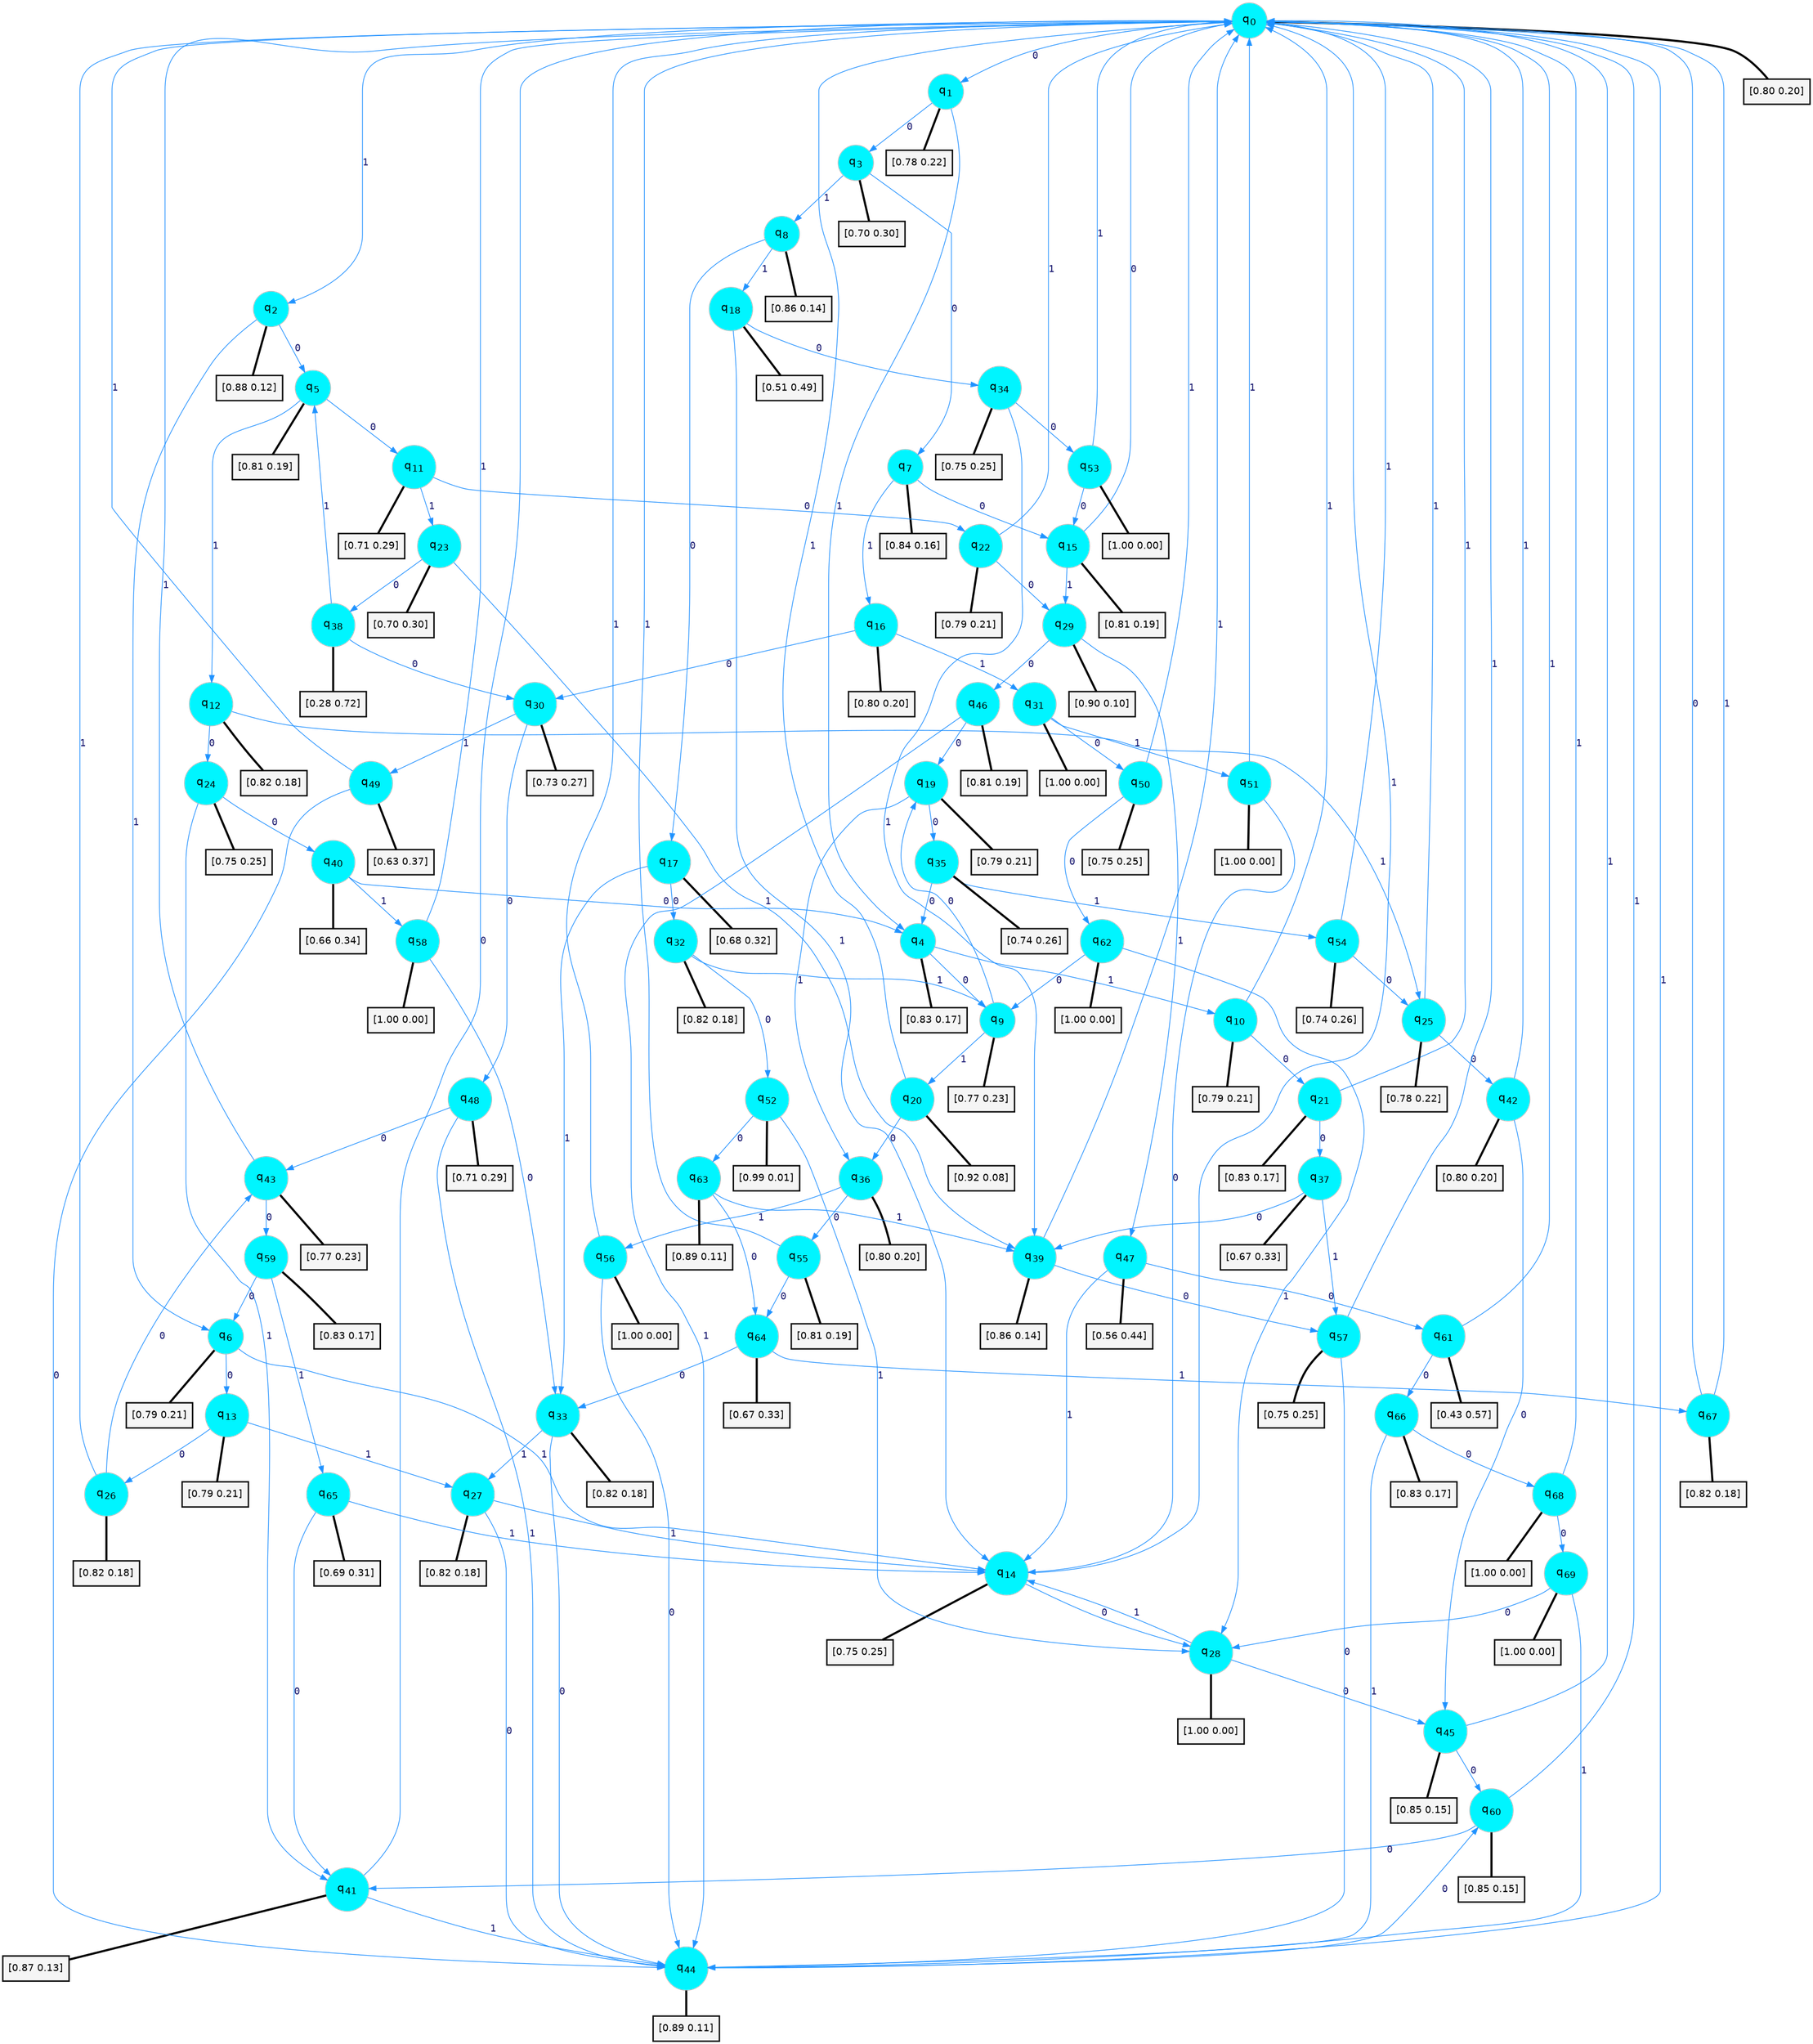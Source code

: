 digraph G {
graph [
bgcolor=transparent, dpi=300, rankdir=TD, size="40,25"];
node [
color=gray, fillcolor=turquoise1, fontcolor=black, fontname=Helvetica, fontsize=16, fontweight=bold, shape=circle, style=filled];
edge [
arrowsize=1, color=dodgerblue1, fontcolor=midnightblue, fontname=courier, fontweight=bold, penwidth=1, style=solid, weight=20];
0[label=<q<SUB>0</SUB>>];
1[label=<q<SUB>1</SUB>>];
2[label=<q<SUB>2</SUB>>];
3[label=<q<SUB>3</SUB>>];
4[label=<q<SUB>4</SUB>>];
5[label=<q<SUB>5</SUB>>];
6[label=<q<SUB>6</SUB>>];
7[label=<q<SUB>7</SUB>>];
8[label=<q<SUB>8</SUB>>];
9[label=<q<SUB>9</SUB>>];
10[label=<q<SUB>10</SUB>>];
11[label=<q<SUB>11</SUB>>];
12[label=<q<SUB>12</SUB>>];
13[label=<q<SUB>13</SUB>>];
14[label=<q<SUB>14</SUB>>];
15[label=<q<SUB>15</SUB>>];
16[label=<q<SUB>16</SUB>>];
17[label=<q<SUB>17</SUB>>];
18[label=<q<SUB>18</SUB>>];
19[label=<q<SUB>19</SUB>>];
20[label=<q<SUB>20</SUB>>];
21[label=<q<SUB>21</SUB>>];
22[label=<q<SUB>22</SUB>>];
23[label=<q<SUB>23</SUB>>];
24[label=<q<SUB>24</SUB>>];
25[label=<q<SUB>25</SUB>>];
26[label=<q<SUB>26</SUB>>];
27[label=<q<SUB>27</SUB>>];
28[label=<q<SUB>28</SUB>>];
29[label=<q<SUB>29</SUB>>];
30[label=<q<SUB>30</SUB>>];
31[label=<q<SUB>31</SUB>>];
32[label=<q<SUB>32</SUB>>];
33[label=<q<SUB>33</SUB>>];
34[label=<q<SUB>34</SUB>>];
35[label=<q<SUB>35</SUB>>];
36[label=<q<SUB>36</SUB>>];
37[label=<q<SUB>37</SUB>>];
38[label=<q<SUB>38</SUB>>];
39[label=<q<SUB>39</SUB>>];
40[label=<q<SUB>40</SUB>>];
41[label=<q<SUB>41</SUB>>];
42[label=<q<SUB>42</SUB>>];
43[label=<q<SUB>43</SUB>>];
44[label=<q<SUB>44</SUB>>];
45[label=<q<SUB>45</SUB>>];
46[label=<q<SUB>46</SUB>>];
47[label=<q<SUB>47</SUB>>];
48[label=<q<SUB>48</SUB>>];
49[label=<q<SUB>49</SUB>>];
50[label=<q<SUB>50</SUB>>];
51[label=<q<SUB>51</SUB>>];
52[label=<q<SUB>52</SUB>>];
53[label=<q<SUB>53</SUB>>];
54[label=<q<SUB>54</SUB>>];
55[label=<q<SUB>55</SUB>>];
56[label=<q<SUB>56</SUB>>];
57[label=<q<SUB>57</SUB>>];
58[label=<q<SUB>58</SUB>>];
59[label=<q<SUB>59</SUB>>];
60[label=<q<SUB>60</SUB>>];
61[label=<q<SUB>61</SUB>>];
62[label=<q<SUB>62</SUB>>];
63[label=<q<SUB>63</SUB>>];
64[label=<q<SUB>64</SUB>>];
65[label=<q<SUB>65</SUB>>];
66[label=<q<SUB>66</SUB>>];
67[label=<q<SUB>67</SUB>>];
68[label=<q<SUB>68</SUB>>];
69[label=<q<SUB>69</SUB>>];
70[label="[0.80 0.20]", shape=box,fontcolor=black, fontname=Helvetica, fontsize=14, penwidth=2, fillcolor=whitesmoke,color=black];
71[label="[0.78 0.22]", shape=box,fontcolor=black, fontname=Helvetica, fontsize=14, penwidth=2, fillcolor=whitesmoke,color=black];
72[label="[0.88 0.12]", shape=box,fontcolor=black, fontname=Helvetica, fontsize=14, penwidth=2, fillcolor=whitesmoke,color=black];
73[label="[0.70 0.30]", shape=box,fontcolor=black, fontname=Helvetica, fontsize=14, penwidth=2, fillcolor=whitesmoke,color=black];
74[label="[0.83 0.17]", shape=box,fontcolor=black, fontname=Helvetica, fontsize=14, penwidth=2, fillcolor=whitesmoke,color=black];
75[label="[0.81 0.19]", shape=box,fontcolor=black, fontname=Helvetica, fontsize=14, penwidth=2, fillcolor=whitesmoke,color=black];
76[label="[0.79 0.21]", shape=box,fontcolor=black, fontname=Helvetica, fontsize=14, penwidth=2, fillcolor=whitesmoke,color=black];
77[label="[0.84 0.16]", shape=box,fontcolor=black, fontname=Helvetica, fontsize=14, penwidth=2, fillcolor=whitesmoke,color=black];
78[label="[0.86 0.14]", shape=box,fontcolor=black, fontname=Helvetica, fontsize=14, penwidth=2, fillcolor=whitesmoke,color=black];
79[label="[0.77 0.23]", shape=box,fontcolor=black, fontname=Helvetica, fontsize=14, penwidth=2, fillcolor=whitesmoke,color=black];
80[label="[0.79 0.21]", shape=box,fontcolor=black, fontname=Helvetica, fontsize=14, penwidth=2, fillcolor=whitesmoke,color=black];
81[label="[0.71 0.29]", shape=box,fontcolor=black, fontname=Helvetica, fontsize=14, penwidth=2, fillcolor=whitesmoke,color=black];
82[label="[0.82 0.18]", shape=box,fontcolor=black, fontname=Helvetica, fontsize=14, penwidth=2, fillcolor=whitesmoke,color=black];
83[label="[0.79 0.21]", shape=box,fontcolor=black, fontname=Helvetica, fontsize=14, penwidth=2, fillcolor=whitesmoke,color=black];
84[label="[0.75 0.25]", shape=box,fontcolor=black, fontname=Helvetica, fontsize=14, penwidth=2, fillcolor=whitesmoke,color=black];
85[label="[0.81 0.19]", shape=box,fontcolor=black, fontname=Helvetica, fontsize=14, penwidth=2, fillcolor=whitesmoke,color=black];
86[label="[0.80 0.20]", shape=box,fontcolor=black, fontname=Helvetica, fontsize=14, penwidth=2, fillcolor=whitesmoke,color=black];
87[label="[0.68 0.32]", shape=box,fontcolor=black, fontname=Helvetica, fontsize=14, penwidth=2, fillcolor=whitesmoke,color=black];
88[label="[0.51 0.49]", shape=box,fontcolor=black, fontname=Helvetica, fontsize=14, penwidth=2, fillcolor=whitesmoke,color=black];
89[label="[0.79 0.21]", shape=box,fontcolor=black, fontname=Helvetica, fontsize=14, penwidth=2, fillcolor=whitesmoke,color=black];
90[label="[0.92 0.08]", shape=box,fontcolor=black, fontname=Helvetica, fontsize=14, penwidth=2, fillcolor=whitesmoke,color=black];
91[label="[0.83 0.17]", shape=box,fontcolor=black, fontname=Helvetica, fontsize=14, penwidth=2, fillcolor=whitesmoke,color=black];
92[label="[0.79 0.21]", shape=box,fontcolor=black, fontname=Helvetica, fontsize=14, penwidth=2, fillcolor=whitesmoke,color=black];
93[label="[0.70 0.30]", shape=box,fontcolor=black, fontname=Helvetica, fontsize=14, penwidth=2, fillcolor=whitesmoke,color=black];
94[label="[0.75 0.25]", shape=box,fontcolor=black, fontname=Helvetica, fontsize=14, penwidth=2, fillcolor=whitesmoke,color=black];
95[label="[0.78 0.22]", shape=box,fontcolor=black, fontname=Helvetica, fontsize=14, penwidth=2, fillcolor=whitesmoke,color=black];
96[label="[0.82 0.18]", shape=box,fontcolor=black, fontname=Helvetica, fontsize=14, penwidth=2, fillcolor=whitesmoke,color=black];
97[label="[0.82 0.18]", shape=box,fontcolor=black, fontname=Helvetica, fontsize=14, penwidth=2, fillcolor=whitesmoke,color=black];
98[label="[1.00 0.00]", shape=box,fontcolor=black, fontname=Helvetica, fontsize=14, penwidth=2, fillcolor=whitesmoke,color=black];
99[label="[0.90 0.10]", shape=box,fontcolor=black, fontname=Helvetica, fontsize=14, penwidth=2, fillcolor=whitesmoke,color=black];
100[label="[0.73 0.27]", shape=box,fontcolor=black, fontname=Helvetica, fontsize=14, penwidth=2, fillcolor=whitesmoke,color=black];
101[label="[1.00 0.00]", shape=box,fontcolor=black, fontname=Helvetica, fontsize=14, penwidth=2, fillcolor=whitesmoke,color=black];
102[label="[0.82 0.18]", shape=box,fontcolor=black, fontname=Helvetica, fontsize=14, penwidth=2, fillcolor=whitesmoke,color=black];
103[label="[0.82 0.18]", shape=box,fontcolor=black, fontname=Helvetica, fontsize=14, penwidth=2, fillcolor=whitesmoke,color=black];
104[label="[0.75 0.25]", shape=box,fontcolor=black, fontname=Helvetica, fontsize=14, penwidth=2, fillcolor=whitesmoke,color=black];
105[label="[0.74 0.26]", shape=box,fontcolor=black, fontname=Helvetica, fontsize=14, penwidth=2, fillcolor=whitesmoke,color=black];
106[label="[0.80 0.20]", shape=box,fontcolor=black, fontname=Helvetica, fontsize=14, penwidth=2, fillcolor=whitesmoke,color=black];
107[label="[0.67 0.33]", shape=box,fontcolor=black, fontname=Helvetica, fontsize=14, penwidth=2, fillcolor=whitesmoke,color=black];
108[label="[0.28 0.72]", shape=box,fontcolor=black, fontname=Helvetica, fontsize=14, penwidth=2, fillcolor=whitesmoke,color=black];
109[label="[0.86 0.14]", shape=box,fontcolor=black, fontname=Helvetica, fontsize=14, penwidth=2, fillcolor=whitesmoke,color=black];
110[label="[0.66 0.34]", shape=box,fontcolor=black, fontname=Helvetica, fontsize=14, penwidth=2, fillcolor=whitesmoke,color=black];
111[label="[0.87 0.13]", shape=box,fontcolor=black, fontname=Helvetica, fontsize=14, penwidth=2, fillcolor=whitesmoke,color=black];
112[label="[0.80 0.20]", shape=box,fontcolor=black, fontname=Helvetica, fontsize=14, penwidth=2, fillcolor=whitesmoke,color=black];
113[label="[0.77 0.23]", shape=box,fontcolor=black, fontname=Helvetica, fontsize=14, penwidth=2, fillcolor=whitesmoke,color=black];
114[label="[0.89 0.11]", shape=box,fontcolor=black, fontname=Helvetica, fontsize=14, penwidth=2, fillcolor=whitesmoke,color=black];
115[label="[0.85 0.15]", shape=box,fontcolor=black, fontname=Helvetica, fontsize=14, penwidth=2, fillcolor=whitesmoke,color=black];
116[label="[0.81 0.19]", shape=box,fontcolor=black, fontname=Helvetica, fontsize=14, penwidth=2, fillcolor=whitesmoke,color=black];
117[label="[0.56 0.44]", shape=box,fontcolor=black, fontname=Helvetica, fontsize=14, penwidth=2, fillcolor=whitesmoke,color=black];
118[label="[0.71 0.29]", shape=box,fontcolor=black, fontname=Helvetica, fontsize=14, penwidth=2, fillcolor=whitesmoke,color=black];
119[label="[0.63 0.37]", shape=box,fontcolor=black, fontname=Helvetica, fontsize=14, penwidth=2, fillcolor=whitesmoke,color=black];
120[label="[0.75 0.25]", shape=box,fontcolor=black, fontname=Helvetica, fontsize=14, penwidth=2, fillcolor=whitesmoke,color=black];
121[label="[1.00 0.00]", shape=box,fontcolor=black, fontname=Helvetica, fontsize=14, penwidth=2, fillcolor=whitesmoke,color=black];
122[label="[0.99 0.01]", shape=box,fontcolor=black, fontname=Helvetica, fontsize=14, penwidth=2, fillcolor=whitesmoke,color=black];
123[label="[1.00 0.00]", shape=box,fontcolor=black, fontname=Helvetica, fontsize=14, penwidth=2, fillcolor=whitesmoke,color=black];
124[label="[0.74 0.26]", shape=box,fontcolor=black, fontname=Helvetica, fontsize=14, penwidth=2, fillcolor=whitesmoke,color=black];
125[label="[0.81 0.19]", shape=box,fontcolor=black, fontname=Helvetica, fontsize=14, penwidth=2, fillcolor=whitesmoke,color=black];
126[label="[1.00 0.00]", shape=box,fontcolor=black, fontname=Helvetica, fontsize=14, penwidth=2, fillcolor=whitesmoke,color=black];
127[label="[0.75 0.25]", shape=box,fontcolor=black, fontname=Helvetica, fontsize=14, penwidth=2, fillcolor=whitesmoke,color=black];
128[label="[1.00 0.00]", shape=box,fontcolor=black, fontname=Helvetica, fontsize=14, penwidth=2, fillcolor=whitesmoke,color=black];
129[label="[0.83 0.17]", shape=box,fontcolor=black, fontname=Helvetica, fontsize=14, penwidth=2, fillcolor=whitesmoke,color=black];
130[label="[0.85 0.15]", shape=box,fontcolor=black, fontname=Helvetica, fontsize=14, penwidth=2, fillcolor=whitesmoke,color=black];
131[label="[0.43 0.57]", shape=box,fontcolor=black, fontname=Helvetica, fontsize=14, penwidth=2, fillcolor=whitesmoke,color=black];
132[label="[1.00 0.00]", shape=box,fontcolor=black, fontname=Helvetica, fontsize=14, penwidth=2, fillcolor=whitesmoke,color=black];
133[label="[0.89 0.11]", shape=box,fontcolor=black, fontname=Helvetica, fontsize=14, penwidth=2, fillcolor=whitesmoke,color=black];
134[label="[0.67 0.33]", shape=box,fontcolor=black, fontname=Helvetica, fontsize=14, penwidth=2, fillcolor=whitesmoke,color=black];
135[label="[0.69 0.31]", shape=box,fontcolor=black, fontname=Helvetica, fontsize=14, penwidth=2, fillcolor=whitesmoke,color=black];
136[label="[0.83 0.17]", shape=box,fontcolor=black, fontname=Helvetica, fontsize=14, penwidth=2, fillcolor=whitesmoke,color=black];
137[label="[0.82 0.18]", shape=box,fontcolor=black, fontname=Helvetica, fontsize=14, penwidth=2, fillcolor=whitesmoke,color=black];
138[label="[1.00 0.00]", shape=box,fontcolor=black, fontname=Helvetica, fontsize=14, penwidth=2, fillcolor=whitesmoke,color=black];
139[label="[1.00 0.00]", shape=box,fontcolor=black, fontname=Helvetica, fontsize=14, penwidth=2, fillcolor=whitesmoke,color=black];
0->1 [label=0];
0->2 [label=1];
0->70 [arrowhead=none, penwidth=3,color=black];
1->3 [label=0];
1->4 [label=1];
1->71 [arrowhead=none, penwidth=3,color=black];
2->5 [label=0];
2->6 [label=1];
2->72 [arrowhead=none, penwidth=3,color=black];
3->7 [label=0];
3->8 [label=1];
3->73 [arrowhead=none, penwidth=3,color=black];
4->9 [label=0];
4->10 [label=1];
4->74 [arrowhead=none, penwidth=3,color=black];
5->11 [label=0];
5->12 [label=1];
5->75 [arrowhead=none, penwidth=3,color=black];
6->13 [label=0];
6->14 [label=1];
6->76 [arrowhead=none, penwidth=3,color=black];
7->15 [label=0];
7->16 [label=1];
7->77 [arrowhead=none, penwidth=3,color=black];
8->17 [label=0];
8->18 [label=1];
8->78 [arrowhead=none, penwidth=3,color=black];
9->19 [label=0];
9->20 [label=1];
9->79 [arrowhead=none, penwidth=3,color=black];
10->21 [label=0];
10->0 [label=1];
10->80 [arrowhead=none, penwidth=3,color=black];
11->22 [label=0];
11->23 [label=1];
11->81 [arrowhead=none, penwidth=3,color=black];
12->24 [label=0];
12->25 [label=1];
12->82 [arrowhead=none, penwidth=3,color=black];
13->26 [label=0];
13->27 [label=1];
13->83 [arrowhead=none, penwidth=3,color=black];
14->28 [label=0];
14->0 [label=1];
14->84 [arrowhead=none, penwidth=3,color=black];
15->0 [label=0];
15->29 [label=1];
15->85 [arrowhead=none, penwidth=3,color=black];
16->30 [label=0];
16->31 [label=1];
16->86 [arrowhead=none, penwidth=3,color=black];
17->32 [label=0];
17->33 [label=1];
17->87 [arrowhead=none, penwidth=3,color=black];
18->34 [label=0];
18->14 [label=1];
18->88 [arrowhead=none, penwidth=3,color=black];
19->35 [label=0];
19->36 [label=1];
19->89 [arrowhead=none, penwidth=3,color=black];
20->36 [label=0];
20->0 [label=1];
20->90 [arrowhead=none, penwidth=3,color=black];
21->37 [label=0];
21->0 [label=1];
21->91 [arrowhead=none, penwidth=3,color=black];
22->29 [label=0];
22->0 [label=1];
22->92 [arrowhead=none, penwidth=3,color=black];
23->38 [label=0];
23->39 [label=1];
23->93 [arrowhead=none, penwidth=3,color=black];
24->40 [label=0];
24->41 [label=1];
24->94 [arrowhead=none, penwidth=3,color=black];
25->42 [label=0];
25->0 [label=1];
25->95 [arrowhead=none, penwidth=3,color=black];
26->43 [label=0];
26->0 [label=1];
26->96 [arrowhead=none, penwidth=3,color=black];
27->44 [label=0];
27->14 [label=1];
27->97 [arrowhead=none, penwidth=3,color=black];
28->45 [label=0];
28->14 [label=1];
28->98 [arrowhead=none, penwidth=3,color=black];
29->46 [label=0];
29->47 [label=1];
29->99 [arrowhead=none, penwidth=3,color=black];
30->48 [label=0];
30->49 [label=1];
30->100 [arrowhead=none, penwidth=3,color=black];
31->50 [label=0];
31->51 [label=1];
31->101 [arrowhead=none, penwidth=3,color=black];
32->52 [label=0];
32->9 [label=1];
32->102 [arrowhead=none, penwidth=3,color=black];
33->44 [label=0];
33->27 [label=1];
33->103 [arrowhead=none, penwidth=3,color=black];
34->53 [label=0];
34->39 [label=1];
34->104 [arrowhead=none, penwidth=3,color=black];
35->4 [label=0];
35->54 [label=1];
35->105 [arrowhead=none, penwidth=3,color=black];
36->55 [label=0];
36->56 [label=1];
36->106 [arrowhead=none, penwidth=3,color=black];
37->39 [label=0];
37->57 [label=1];
37->107 [arrowhead=none, penwidth=3,color=black];
38->30 [label=0];
38->5 [label=1];
38->108 [arrowhead=none, penwidth=3,color=black];
39->57 [label=0];
39->0 [label=1];
39->109 [arrowhead=none, penwidth=3,color=black];
40->4 [label=0];
40->58 [label=1];
40->110 [arrowhead=none, penwidth=3,color=black];
41->0 [label=0];
41->44 [label=1];
41->111 [arrowhead=none, penwidth=3,color=black];
42->45 [label=0];
42->0 [label=1];
42->112 [arrowhead=none, penwidth=3,color=black];
43->59 [label=0];
43->0 [label=1];
43->113 [arrowhead=none, penwidth=3,color=black];
44->60 [label=0];
44->0 [label=1];
44->114 [arrowhead=none, penwidth=3,color=black];
45->60 [label=0];
45->0 [label=1];
45->115 [arrowhead=none, penwidth=3,color=black];
46->19 [label=0];
46->44 [label=1];
46->116 [arrowhead=none, penwidth=3,color=black];
47->61 [label=0];
47->14 [label=1];
47->117 [arrowhead=none, penwidth=3,color=black];
48->43 [label=0];
48->44 [label=1];
48->118 [arrowhead=none, penwidth=3,color=black];
49->44 [label=0];
49->0 [label=1];
49->119 [arrowhead=none, penwidth=3,color=black];
50->62 [label=0];
50->0 [label=1];
50->120 [arrowhead=none, penwidth=3,color=black];
51->14 [label=0];
51->0 [label=1];
51->121 [arrowhead=none, penwidth=3,color=black];
52->63 [label=0];
52->28 [label=1];
52->122 [arrowhead=none, penwidth=3,color=black];
53->15 [label=0];
53->0 [label=1];
53->123 [arrowhead=none, penwidth=3,color=black];
54->25 [label=0];
54->0 [label=1];
54->124 [arrowhead=none, penwidth=3,color=black];
55->64 [label=0];
55->0 [label=1];
55->125 [arrowhead=none, penwidth=3,color=black];
56->44 [label=0];
56->0 [label=1];
56->126 [arrowhead=none, penwidth=3,color=black];
57->44 [label=0];
57->0 [label=1];
57->127 [arrowhead=none, penwidth=3,color=black];
58->33 [label=0];
58->0 [label=1];
58->128 [arrowhead=none, penwidth=3,color=black];
59->6 [label=0];
59->65 [label=1];
59->129 [arrowhead=none, penwidth=3,color=black];
60->41 [label=0];
60->0 [label=1];
60->130 [arrowhead=none, penwidth=3,color=black];
61->66 [label=0];
61->0 [label=1];
61->131 [arrowhead=none, penwidth=3,color=black];
62->9 [label=0];
62->28 [label=1];
62->132 [arrowhead=none, penwidth=3,color=black];
63->64 [label=0];
63->39 [label=1];
63->133 [arrowhead=none, penwidth=3,color=black];
64->33 [label=0];
64->67 [label=1];
64->134 [arrowhead=none, penwidth=3,color=black];
65->41 [label=0];
65->14 [label=1];
65->135 [arrowhead=none, penwidth=3,color=black];
66->68 [label=0];
66->44 [label=1];
66->136 [arrowhead=none, penwidth=3,color=black];
67->0 [label=0];
67->0 [label=1];
67->137 [arrowhead=none, penwidth=3,color=black];
68->69 [label=0];
68->0 [label=1];
68->138 [arrowhead=none, penwidth=3,color=black];
69->28 [label=0];
69->44 [label=1];
69->139 [arrowhead=none, penwidth=3,color=black];
}
